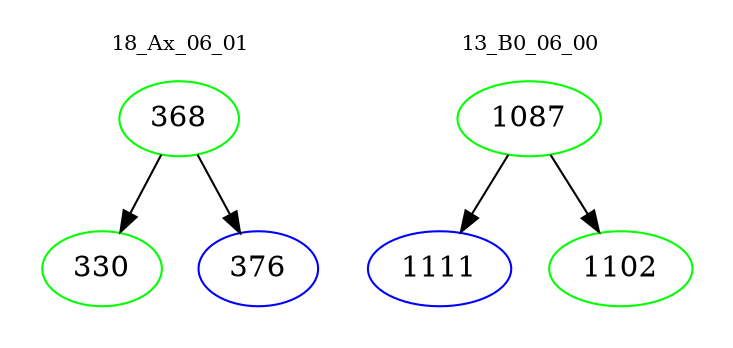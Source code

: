 digraph{
subgraph cluster_0 {
color = white
label = "18_Ax_06_01";
fontsize=10;
T0_368 [label="368", color="green"]
T0_368 -> T0_330 [color="black"]
T0_330 [label="330", color="green"]
T0_368 -> T0_376 [color="black"]
T0_376 [label="376", color="blue"]
}
subgraph cluster_1 {
color = white
label = "13_B0_06_00";
fontsize=10;
T1_1087 [label="1087", color="green"]
T1_1087 -> T1_1111 [color="black"]
T1_1111 [label="1111", color="blue"]
T1_1087 -> T1_1102 [color="black"]
T1_1102 [label="1102", color="green"]
}
}
